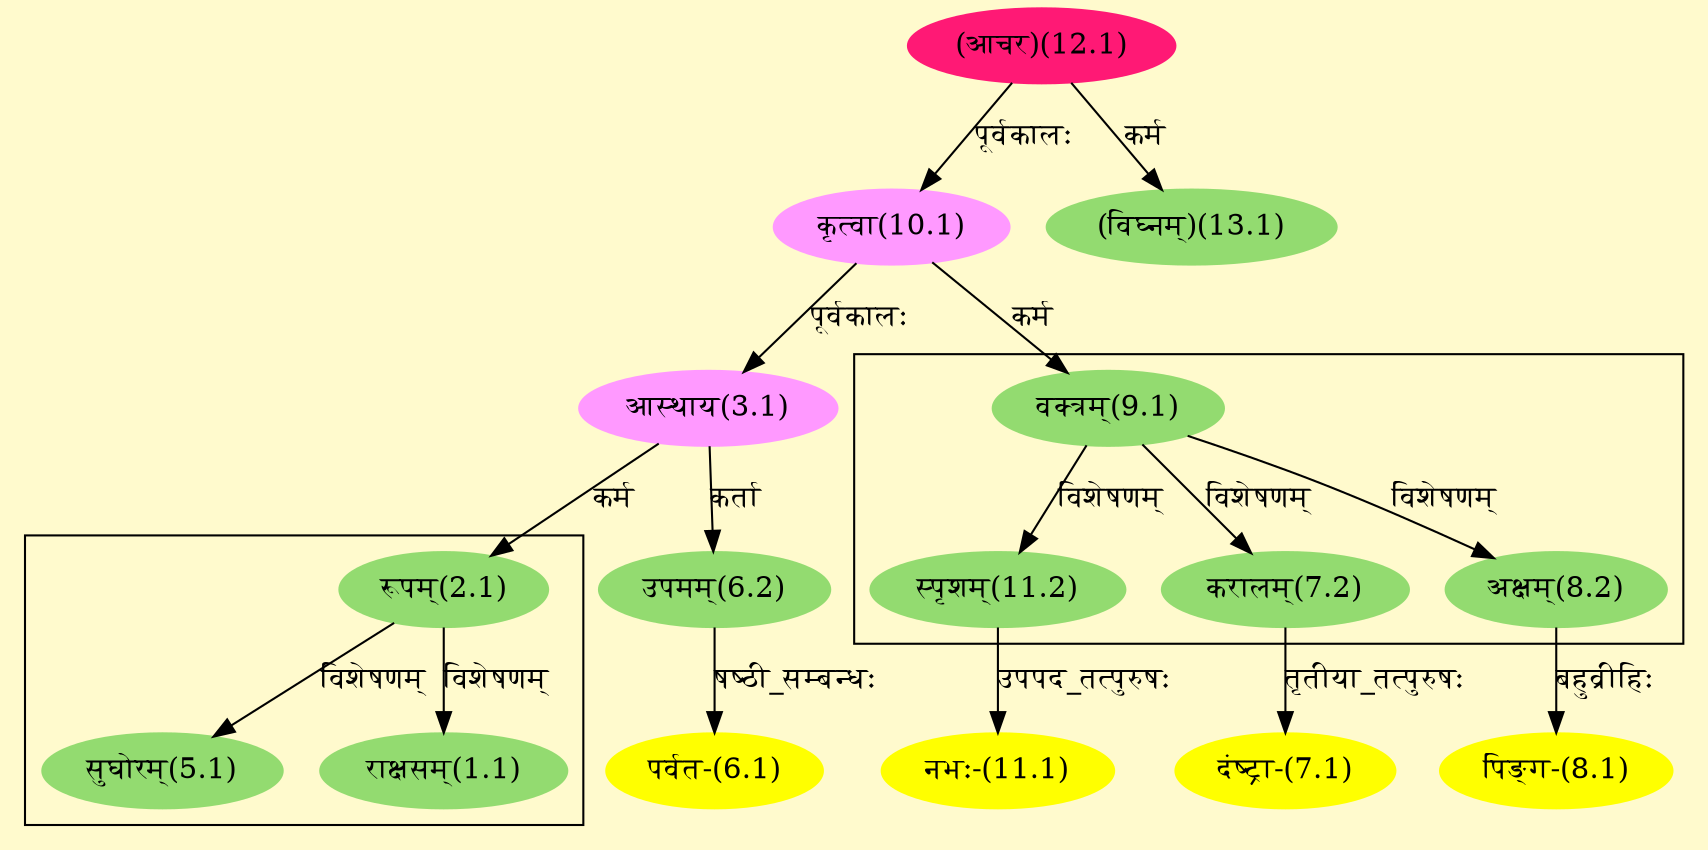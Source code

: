 digraph G{
rankdir=BT;
 compound=true;
 bgcolor="lemonchiffon1";

subgraph cluster_1{
Node1_1 [style=filled, color="#93DB70" label = "राक्षसम्(1.1)"]
Node2_1 [style=filled, color="#93DB70" label = "रूपम्(2.1)"]
Node5_1 [style=filled, color="#93DB70" label = "सुघोरम्(5.1)"]

}

subgraph cluster_2{
Node7_2 [style=filled, color="#93DB70" label = "करालम्(7.2)"]
Node9_1 [style=filled, color="#93DB70" label = "वक्त्रम्(9.1)"]
Node8_2 [style=filled, color="#93DB70" label = "अक्षम्(8.2)"]
Node11_2 [style=filled, color="#93DB70" label = "स्पृशम्(11.2)"]

}
Node2_1 [style=filled, color="#93DB70" label = "रूपम्(2.1)"]
Node3_1 [style=filled, color="#FF99FF" label = "आस्थाय(3.1)"]
Node10_1 [style=filled, color="#FF99FF" label = "कृत्वा(10.1)"]
Node6_1 [style=filled, color="#FFFF00" label = "पर्वत-(6.1)"]
Node6_2 [style=filled, color="#93DB70" label = "उपमम्(6.2)"]
Node7_1 [style=filled, color="#FFFF00" label = "दंष्ट्रा-(7.1)"]
Node7_2 [style=filled, color="#93DB70" label = "करालम्(7.2)"]
Node8_1 [style=filled, color="#FFFF00" label = "पिङ्ग-(8.1)"]
Node8_2 [style=filled, color="#93DB70" label = "अक्षम्(8.2)"]
Node9_1 [style=filled, color="#93DB70" label = "वक्त्रम्(9.1)"]
Node12_1 [style=filled, color="#FF1975" label = "(आचर)(12.1)"]
Node11_1 [style=filled, color="#FFFF00" label = "नभः-(11.1)"]
Node11_2 [style=filled, color="#93DB70" label = "स्पृशम्(11.2)"]
Node [style=filled, color="" label = "()"]
Node13_1 [style=filled, color="#93DB70" label = "(विघ्नम्)(13.1)"]
/* Start of Relations section */

Node1_1 -> Node2_1 [  label="विशेषणम्"  dir="back" ]
Node2_1 -> Node3_1 [  label="कर्म"  dir="back" ]
Node3_1 -> Node10_1 [  label="पूर्वकालः"  dir="back" ]
Node5_1 -> Node2_1 [  label="विशेषणम्"  dir="back" ]
Node6_1 -> Node6_2 [  label="षष्ठी_सम्बन्धः"  dir="back" ]
Node6_2 -> Node3_1 [  label="कर्ता"  dir="back" ]
Node7_1 -> Node7_2 [  label="तृतीया_तत्पुरुषः"  dir="back" ]
Node7_2 -> Node9_1 [  label="विशेषणम्"  dir="back" ]
Node8_1 -> Node8_2 [  label="बहुव्रीहिः"  dir="back" ]
Node8_2 -> Node9_1 [  label="विशेषणम्"  dir="back" ]
Node9_1 -> Node10_1 [  label="कर्म"  dir="back" ]
Node10_1 -> Node12_1 [  label="पूर्वकालः"  dir="back" ]
Node11_1 -> Node11_2 [  label="उपपद_तत्पुरुषः"  dir="back" ]
Node11_2 -> Node9_1 [  label="विशेषणम्"  dir="back" ]
Node13_1 -> Node12_1 [  label="कर्म"  dir="back" ]
}
